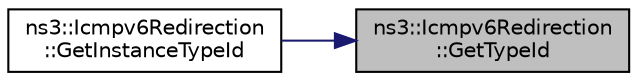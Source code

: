 digraph "ns3::Icmpv6Redirection::GetTypeId"
{
 // LATEX_PDF_SIZE
  edge [fontname="Helvetica",fontsize="10",labelfontname="Helvetica",labelfontsize="10"];
  node [fontname="Helvetica",fontsize="10",shape=record];
  rankdir="RL";
  Node1 [label="ns3::Icmpv6Redirection\l::GetTypeId",height=0.2,width=0.4,color="black", fillcolor="grey75", style="filled", fontcolor="black",tooltip="Get the UID of this class."];
  Node1 -> Node2 [dir="back",color="midnightblue",fontsize="10",style="solid",fontname="Helvetica"];
  Node2 [label="ns3::Icmpv6Redirection\l::GetInstanceTypeId",height=0.2,width=0.4,color="black", fillcolor="white", style="filled",URL="$classns3_1_1_icmpv6_redirection.html#af1757e11f1c6b12a28a350b2bd6463db",tooltip="Get the instance type ID."];
}

